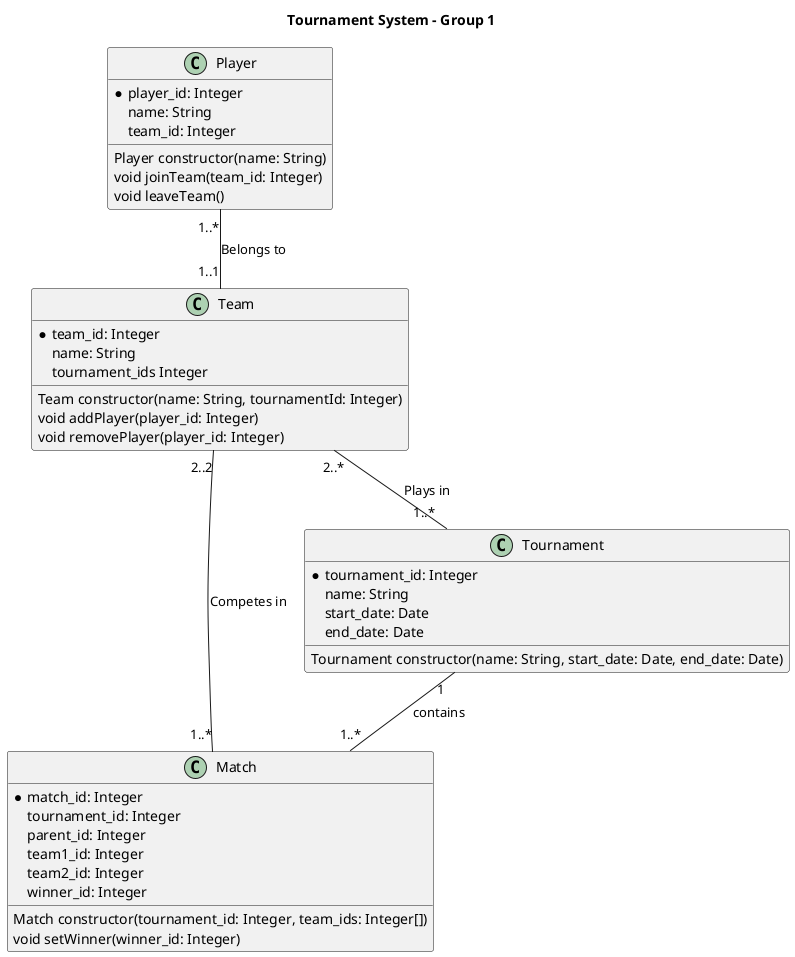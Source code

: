 @startuml Tournament System
' Internal development class diagram
' Describes database fields and object methods required
title Tournament System - Group 1 

class Match {
    *match_id: Integer
    tournament_id: Integer
    parent_id: Integer
    team1_id: Integer
    team2_id: Integer
    winner_id: Integer

    Match constructor(tournament_id: Integer, team_ids: Integer[])
    void setWinner(winner_id: Integer)
}
class Team {
    *team_id: Integer
    name: String
    tournament_ids Integer

    Team constructor(name: String, tournamentId: Integer)
    void addPlayer(player_id: Integer)
    void removePlayer(player_id: Integer)
}
class Player {
    *player_id: Integer
    name: String
    team_id: Integer


    Player constructor(name: String)
    void joinTeam(team_id: Integer)
    void leaveTeam()
}

class Tournament {
    *tournament_id: Integer
    name: String
    start_date: Date
    end_date: Date

    Tournament constructor(name: String, start_date: Date, end_date: Date)
}


Team "2..*" -- "1..*" Tournament : "Plays in"
Tournament "1" -- "1..*" Match : contains
Player "1..*" -- "1..1" Team : "Belongs to"
Team "2..2" -- "1..*" Match : "Competes in"


@enduml
